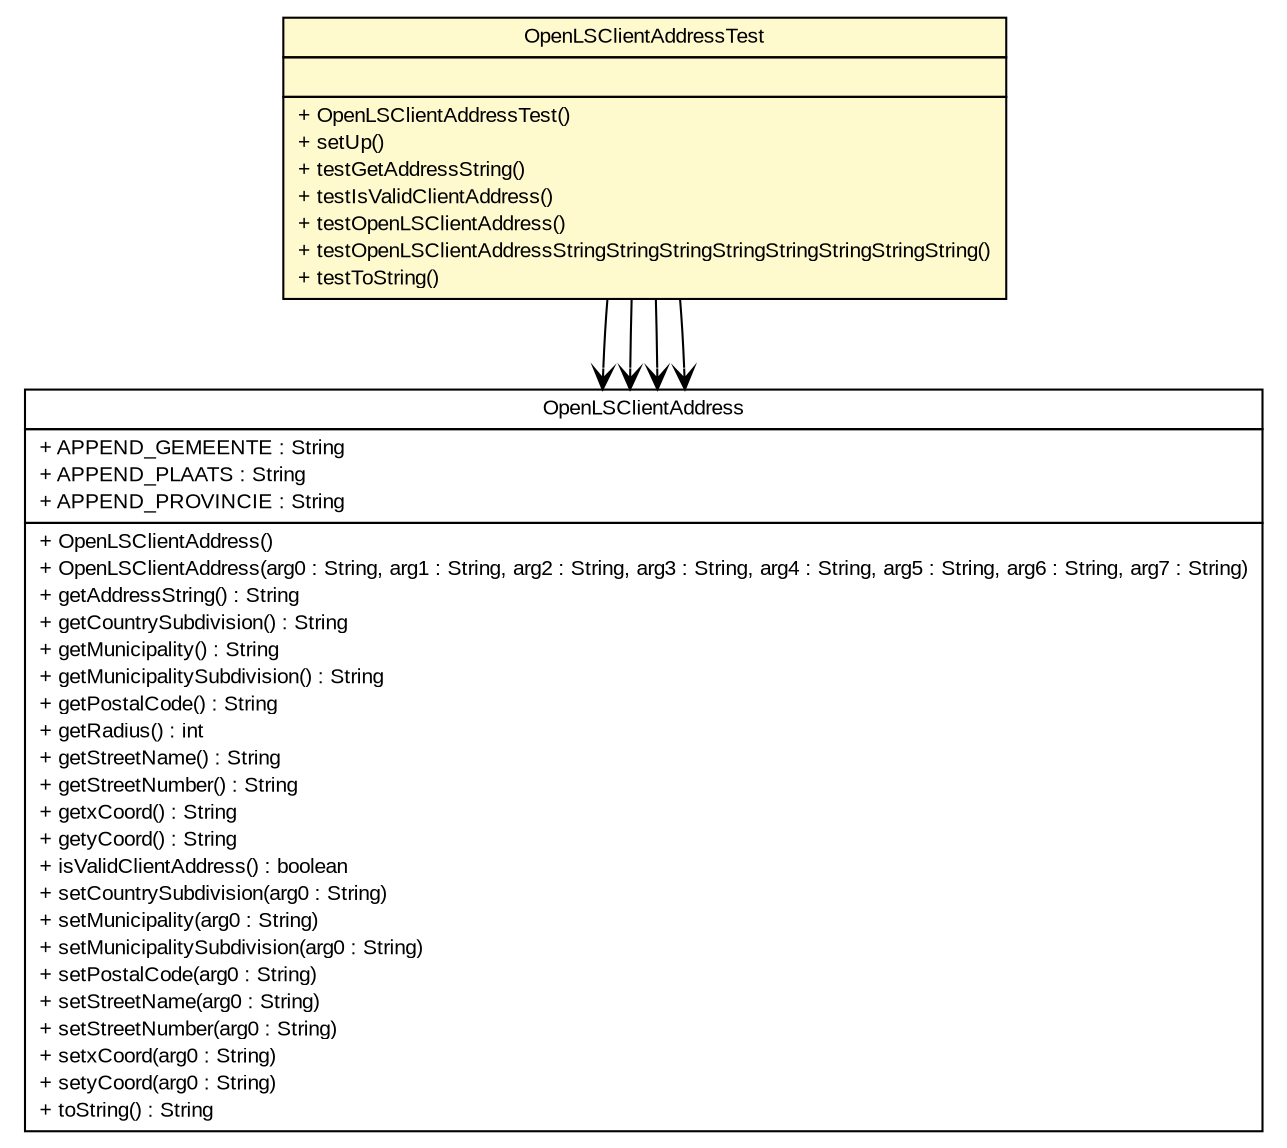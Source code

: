 #!/usr/local/bin/dot
#
# Class diagram 
# Generated by UMLGraph version R5_6 (http://www.umlgraph.org/)
#

digraph G {
	edge [fontname="arial",fontsize=10,labelfontname="arial",labelfontsize=10];
	node [fontname="arial",fontsize=10,shape=plaintext];
	nodesep=0.25;
	ranksep=0.5;
	// nl.mineleni.cbsviewer.servlet.gazetteer.lusclient.OpenLSClientAddressTest
	c377 [label=<<table title="nl.mineleni.cbsviewer.servlet.gazetteer.lusclient.OpenLSClientAddressTest" border="0" cellborder="1" cellspacing="0" cellpadding="2" port="p" bgcolor="lemonChiffon" href="./OpenLSClientAddressTest.html">
		<tr><td><table border="0" cellspacing="0" cellpadding="1">
<tr><td align="center" balign="center"> OpenLSClientAddressTest </td></tr>
		</table></td></tr>
		<tr><td><table border="0" cellspacing="0" cellpadding="1">
<tr><td align="left" balign="left">  </td></tr>
		</table></td></tr>
		<tr><td><table border="0" cellspacing="0" cellpadding="1">
<tr><td align="left" balign="left"> + OpenLSClientAddressTest() </td></tr>
<tr><td align="left" balign="left"> + setUp() </td></tr>
<tr><td align="left" balign="left"> + testGetAddressString() </td></tr>
<tr><td align="left" balign="left"> + testIsValidClientAddress() </td></tr>
<tr><td align="left" balign="left"> + testOpenLSClientAddress() </td></tr>
<tr><td align="left" balign="left"> + testOpenLSClientAddressStringStringStringStringStringStringStringString() </td></tr>
<tr><td align="left" balign="left"> + testToString() </td></tr>
		</table></td></tr>
		</table>>, URL="./OpenLSClientAddressTest.html", fontname="arial", fontcolor="black", fontsize=10.0];
	// nl.mineleni.cbsviewer.servlet.gazetteer.lusclient.OpenLSClientAddressTest NAVASSOC nl.mineleni.cbsviewer.servlet.gazetteer.lusclient.OpenLSClientAddress
	c377:p -> c391:p [taillabel="", label="", headlabel="", fontname="arial", fontcolor="black", fontsize=10.0, color="black", arrowhead=open];
	// nl.mineleni.cbsviewer.servlet.gazetteer.lusclient.OpenLSClientAddressTest NAVASSOC nl.mineleni.cbsviewer.servlet.gazetteer.lusclient.OpenLSClientAddress
	c377:p -> c391:p [taillabel="", label="", headlabel="", fontname="arial", fontcolor="black", fontsize=10.0, color="black", arrowhead=open];
	// nl.mineleni.cbsviewer.servlet.gazetteer.lusclient.OpenLSClientAddressTest NAVASSOC nl.mineleni.cbsviewer.servlet.gazetteer.lusclient.OpenLSClientAddress
	c377:p -> c391:p [taillabel="", label="", headlabel="", fontname="arial", fontcolor="black", fontsize=10.0, color="black", arrowhead=open];
	// nl.mineleni.cbsviewer.servlet.gazetteer.lusclient.OpenLSClientAddressTest NAVASSOC nl.mineleni.cbsviewer.servlet.gazetteer.lusclient.OpenLSClientAddress
	c377:p -> c391:p [taillabel="", label="", headlabel="", fontname="arial", fontcolor="black", fontsize=10.0, color="black", arrowhead=open];
	// nl.mineleni.cbsviewer.servlet.gazetteer.lusclient.OpenLSClientAddress
	c391 [label=<<table title="nl.mineleni.cbsviewer.servlet.gazetteer.lusclient.OpenLSClientAddress" border="0" cellborder="1" cellspacing="0" cellpadding="2" port="p">
		<tr><td><table border="0" cellspacing="0" cellpadding="1">
<tr><td align="center" balign="center"> OpenLSClientAddress </td></tr>
		</table></td></tr>
		<tr><td><table border="0" cellspacing="0" cellpadding="1">
<tr><td align="left" balign="left"> + APPEND_GEMEENTE : String </td></tr>
<tr><td align="left" balign="left"> + APPEND_PLAATS : String </td></tr>
<tr><td align="left" balign="left"> + APPEND_PROVINCIE : String </td></tr>
		</table></td></tr>
		<tr><td><table border="0" cellspacing="0" cellpadding="1">
<tr><td align="left" balign="left"> + OpenLSClientAddress() </td></tr>
<tr><td align="left" balign="left"> + OpenLSClientAddress(arg0 : String, arg1 : String, arg2 : String, arg3 : String, arg4 : String, arg5 : String, arg6 : String, arg7 : String) </td></tr>
<tr><td align="left" balign="left"> + getAddressString() : String </td></tr>
<tr><td align="left" balign="left"> + getCountrySubdivision() : String </td></tr>
<tr><td align="left" balign="left"> + getMunicipality() : String </td></tr>
<tr><td align="left" balign="left"> + getMunicipalitySubdivision() : String </td></tr>
<tr><td align="left" balign="left"> + getPostalCode() : String </td></tr>
<tr><td align="left" balign="left"> + getRadius() : int </td></tr>
<tr><td align="left" balign="left"> + getStreetName() : String </td></tr>
<tr><td align="left" balign="left"> + getStreetNumber() : String </td></tr>
<tr><td align="left" balign="left"> + getxCoord() : String </td></tr>
<tr><td align="left" balign="left"> + getyCoord() : String </td></tr>
<tr><td align="left" balign="left"> + isValidClientAddress() : boolean </td></tr>
<tr><td align="left" balign="left"> + setCountrySubdivision(arg0 : String) </td></tr>
<tr><td align="left" balign="left"> + setMunicipality(arg0 : String) </td></tr>
<tr><td align="left" balign="left"> + setMunicipalitySubdivision(arg0 : String) </td></tr>
<tr><td align="left" balign="left"> + setPostalCode(arg0 : String) </td></tr>
<tr><td align="left" balign="left"> + setStreetName(arg0 : String) </td></tr>
<tr><td align="left" balign="left"> + setStreetNumber(arg0 : String) </td></tr>
<tr><td align="left" balign="left"> + setxCoord(arg0 : String) </td></tr>
<tr><td align="left" balign="left"> + setyCoord(arg0 : String) </td></tr>
<tr><td align="left" balign="left"> + toString() : String </td></tr>
		</table></td></tr>
		</table>>, URL="null", fontname="arial", fontcolor="black", fontsize=10.0];
}

